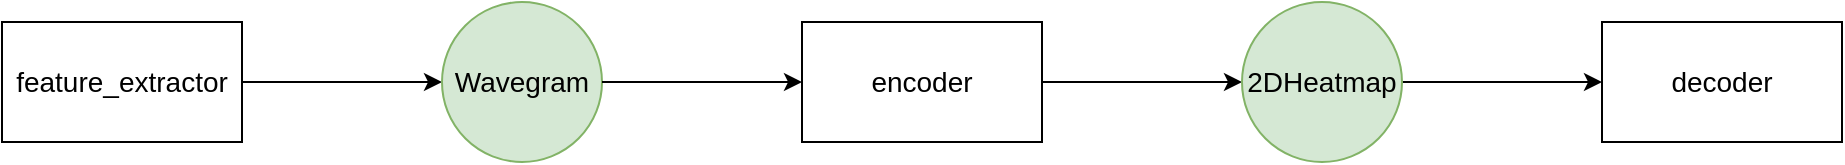 <mxfile version="22.1.3" type="github">
  <diagram name="第 1 页" id="eHBOQSYxi-pyYDhIbqoa">
    <mxGraphModel dx="1312" dy="775" grid="1" gridSize="10" guides="1" tooltips="1" connect="1" arrows="1" fold="1" page="1" pageScale="1" pageWidth="827" pageHeight="1169" math="0" shadow="0">
      <root>
        <mxCell id="0" />
        <mxCell id="1" parent="0" />
        <mxCell id="OrLhelgsTvvoCgODhbLQ-15" value="" style="edgeStyle=orthogonalEdgeStyle;rounded=0;orthogonalLoop=1;jettySize=auto;html=1;" edge="1" parent="1" source="OrLhelgsTvvoCgODhbLQ-1" target="OrLhelgsTvvoCgODhbLQ-14">
          <mxGeometry relative="1" as="geometry" />
        </mxCell>
        <mxCell id="OrLhelgsTvvoCgODhbLQ-1" value="&lt;font style=&quot;font-size: 14px;&quot;&gt;feature_extractor&lt;/font&gt;" style="rounded=0;whiteSpace=wrap;html=1;" vertex="1" parent="1">
          <mxGeometry x="340" y="170" width="120" height="60" as="geometry" />
        </mxCell>
        <mxCell id="OrLhelgsTvvoCgODhbLQ-17" style="edgeStyle=orthogonalEdgeStyle;rounded=0;orthogonalLoop=1;jettySize=auto;html=1;exitX=1;exitY=0.5;exitDx=0;exitDy=0;entryX=0;entryY=0.5;entryDx=0;entryDy=0;" edge="1" parent="1" source="OrLhelgsTvvoCgODhbLQ-4" target="OrLhelgsTvvoCgODhbLQ-10">
          <mxGeometry relative="1" as="geometry" />
        </mxCell>
        <mxCell id="OrLhelgsTvvoCgODhbLQ-4" value="&lt;font style=&quot;font-size: 14px;&quot;&gt;encoder&lt;/font&gt;" style="whiteSpace=wrap;html=1;rounded=0;" vertex="1" parent="1">
          <mxGeometry x="740" y="170" width="120" height="60" as="geometry" />
        </mxCell>
        <mxCell id="OrLhelgsTvvoCgODhbLQ-18" style="edgeStyle=orthogonalEdgeStyle;rounded=0;orthogonalLoop=1;jettySize=auto;html=1;exitX=1;exitY=0.5;exitDx=0;exitDy=0;entryX=0;entryY=0.5;entryDx=0;entryDy=0;" edge="1" parent="1" source="OrLhelgsTvvoCgODhbLQ-10" target="OrLhelgsTvvoCgODhbLQ-12">
          <mxGeometry relative="1" as="geometry" />
        </mxCell>
        <mxCell id="OrLhelgsTvvoCgODhbLQ-10" value="&lt;font style=&quot;font-size: 14px;&quot;&gt;2DHeatmap&lt;/font&gt;" style="ellipse;whiteSpace=wrap;html=1;rounded=0;fillColor=#d5e8d4;strokeColor=#82b366;" vertex="1" parent="1">
          <mxGeometry x="960" y="160" width="80" height="80" as="geometry" />
        </mxCell>
        <mxCell id="OrLhelgsTvvoCgODhbLQ-12" value="&lt;font style=&quot;font-size: 14px;&quot;&gt;decoder&lt;/font&gt;" style="whiteSpace=wrap;html=1;rounded=0;" vertex="1" parent="1">
          <mxGeometry x="1140" y="170" width="120" height="60" as="geometry" />
        </mxCell>
        <mxCell id="OrLhelgsTvvoCgODhbLQ-14" value="&lt;font style=&quot;font-size: 14px;&quot;&gt;Wavegram&lt;/font&gt;" style="ellipse;whiteSpace=wrap;html=1;rounded=0;fillColor=#d5e8d4;strokeColor=#82b366;" vertex="1" parent="1">
          <mxGeometry x="560" y="160" width="80" height="80" as="geometry" />
        </mxCell>
        <mxCell id="OrLhelgsTvvoCgODhbLQ-16" value="" style="endArrow=classic;html=1;rounded=0;exitX=1;exitY=0.5;exitDx=0;exitDy=0;entryX=0;entryY=0.5;entryDx=0;entryDy=0;" edge="1" parent="1" source="OrLhelgsTvvoCgODhbLQ-14" target="OrLhelgsTvvoCgODhbLQ-4">
          <mxGeometry width="50" height="50" relative="1" as="geometry">
            <mxPoint x="760" y="560" as="sourcePoint" />
            <mxPoint x="810" y="510" as="targetPoint" />
          </mxGeometry>
        </mxCell>
      </root>
    </mxGraphModel>
  </diagram>
</mxfile>
